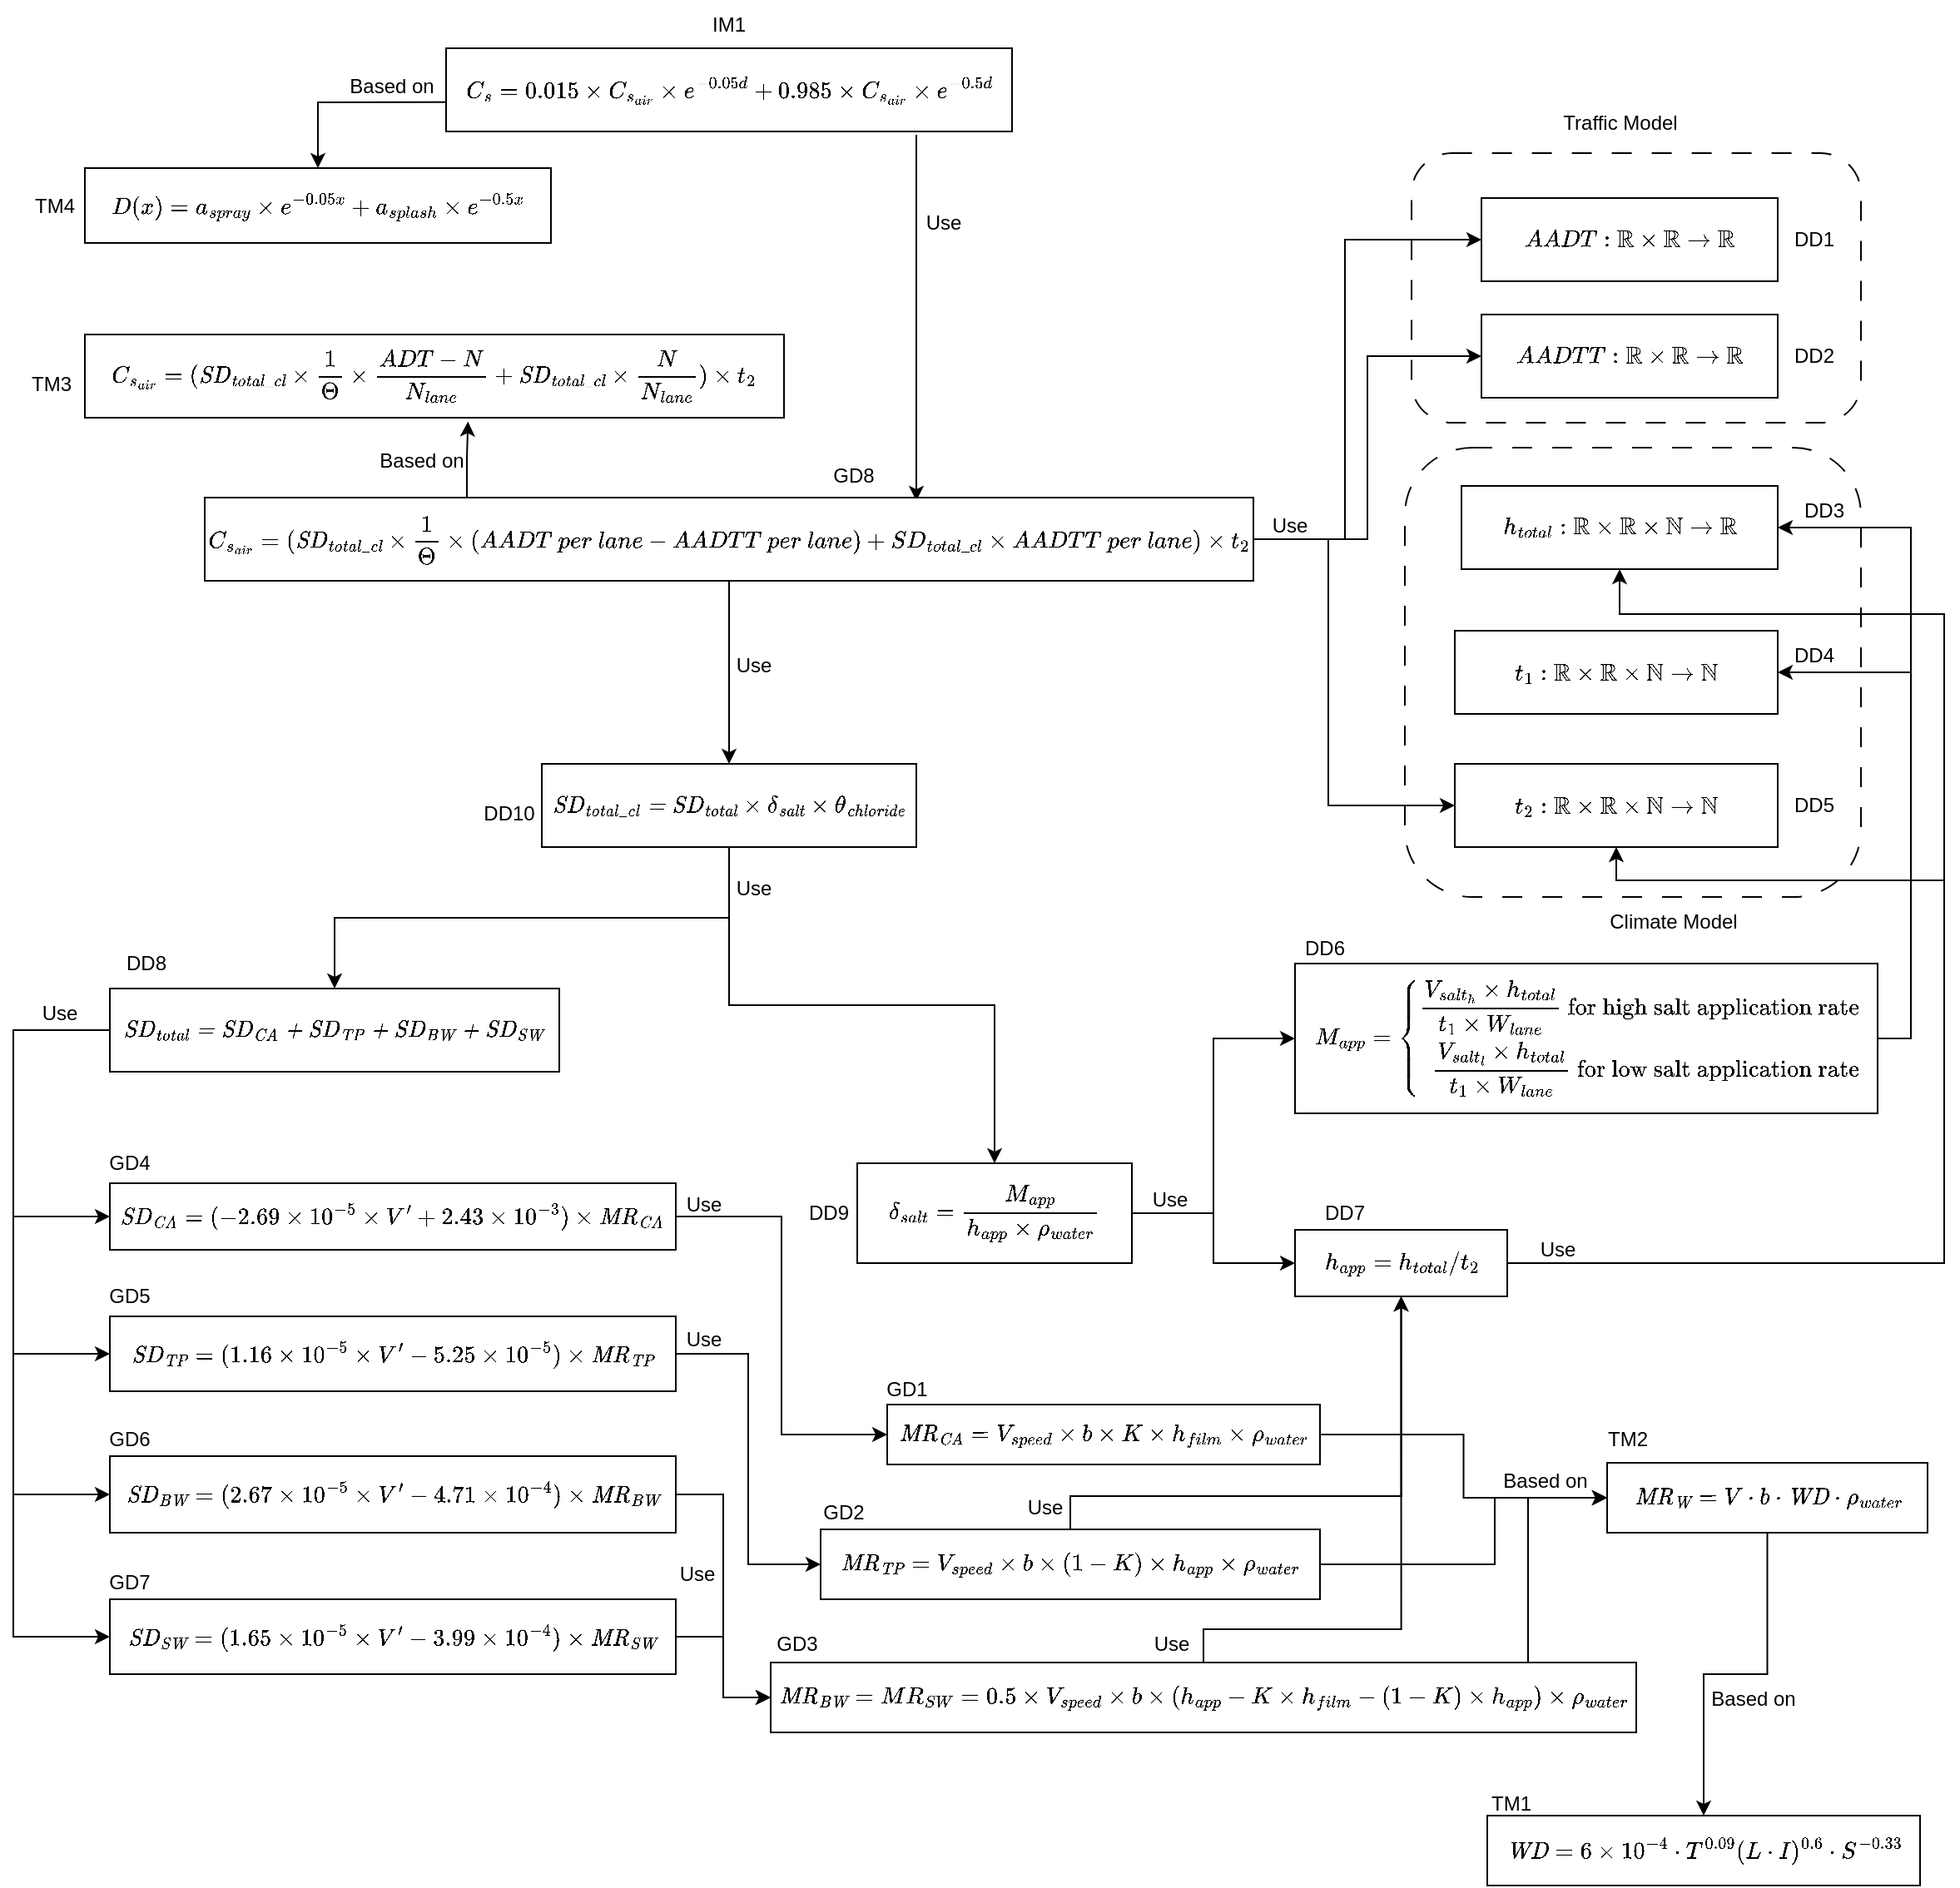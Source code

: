 <mxfile version="24.6.4" type="device">
  <diagram name="Page-1" id="1k6B99gD8dEa5np927o4">
    <mxGraphModel dx="1447" dy="1712" grid="1" gridSize="10" guides="1" tooltips="1" connect="1" arrows="1" fold="1" page="1" pageScale="1" pageWidth="850" pageHeight="1100" math="1" shadow="0">
      <root>
        <mxCell id="0" />
        <mxCell id="1" parent="0" />
        <mxCell id="QRUZjEv_CoTgl3wLpoFF-10" value="" style="rounded=1;whiteSpace=wrap;html=1;fillColor=none;strokeColor=default;dashed=1;dashPattern=12 12;" parent="1" vertex="1">
          <mxGeometry x="846" y="-40" width="274" height="270" as="geometry" />
        </mxCell>
        <mxCell id="-X4KIvyzEZClRnqMIglF-11" value="GD8" style="text;html=1;align=center;verticalAlign=middle;whiteSpace=wrap;rounded=0;" parent="1" vertex="1">
          <mxGeometry x="485" y="-38" width="60" height="30" as="geometry" />
        </mxCell>
        <mxCell id="-X4KIvyzEZClRnqMIglF-14" value="IM1" style="text;html=1;align=center;verticalAlign=middle;whiteSpace=wrap;rounded=0;" parent="1" vertex="1">
          <mxGeometry x="410" y="-309" width="60" height="30" as="geometry" />
        </mxCell>
        <mxCell id="QRUZjEv_CoTgl3wLpoFF-20" style="edgeStyle=orthogonalEdgeStyle;rounded=0;orthogonalLoop=1;jettySize=auto;html=1;exitX=0;exitY=0.5;exitDx=0;exitDy=0;entryX=0.5;entryY=0;entryDx=0;entryDy=0;" parent="1" target="QRUZjEv_CoTgl3wLpoFF-19" edge="1">
          <mxGeometry relative="1" as="geometry">
            <mxPoint x="413" y="-248" as="sourcePoint" />
          </mxGeometry>
        </mxCell>
        <mxCell id="QRUZjEv_CoTgl3wLpoFF-62" style="edgeStyle=orthogonalEdgeStyle;rounded=0;orthogonalLoop=1;jettySize=auto;html=1;entryX=0.5;entryY=0;entryDx=0;entryDy=0;" parent="1" edge="1">
          <mxGeometry relative="1" as="geometry">
            <mxPoint x="552.5" y="-228" as="sourcePoint" />
            <mxPoint x="552.5" y="-8" as="targetPoint" />
          </mxGeometry>
        </mxCell>
        <mxCell id="-X4KIvyzEZClRnqMIglF-18" value="$$C_s = 0.015 \times C_{s_{air}} \times e^{-0.05d} + 0.985 \times C_{s_{air}} \times e^{-0.5d}$$" style="rounded=0;whiteSpace=wrap;html=1;" parent="1" vertex="1">
          <mxGeometry x="270" y="-280" width="340" height="50" as="geometry" />
        </mxCell>
        <mxCell id="QRUZjEv_CoTgl3wLpoFF-63" style="edgeStyle=orthogonalEdgeStyle;rounded=0;orthogonalLoop=1;jettySize=auto;html=1;exitX=0.5;exitY=1;exitDx=0;exitDy=0;entryX=0.5;entryY=0;entryDx=0;entryDy=0;" parent="1" source="-X4KIvyzEZClRnqMIglF-19" target="QRUZjEv_CoTgl3wLpoFF-16" edge="1">
          <mxGeometry relative="1" as="geometry" />
        </mxCell>
        <mxCell id="QRUZjEv_CoTgl3wLpoFF-106" style="edgeStyle=orthogonalEdgeStyle;rounded=0;orthogonalLoop=1;jettySize=auto;html=1;entryX=0;entryY=0.5;entryDx=0;entryDy=0;fontFamily=Helvetica;fontSize=12;fontColor=default;" parent="1" source="-X4KIvyzEZClRnqMIglF-19" target="-X4KIvyzEZClRnqMIglF-23" edge="1">
          <mxGeometry relative="1" as="geometry">
            <Array as="points">
              <mxPoint x="810" y="15" />
              <mxPoint x="810" y="-165" />
            </Array>
          </mxGeometry>
        </mxCell>
        <mxCell id="QRUZjEv_CoTgl3wLpoFF-107" style="edgeStyle=orthogonalEdgeStyle;rounded=0;orthogonalLoop=1;jettySize=auto;html=1;entryX=0;entryY=0.5;entryDx=0;entryDy=0;fontFamily=Helvetica;fontSize=12;fontColor=default;" parent="1" source="-X4KIvyzEZClRnqMIglF-19" target="-X4KIvyzEZClRnqMIglF-25" edge="1">
          <mxGeometry relative="1" as="geometry" />
        </mxCell>
        <mxCell id="QRUZjEv_CoTgl3wLpoFF-116" style="edgeStyle=orthogonalEdgeStyle;rounded=0;orthogonalLoop=1;jettySize=auto;html=1;entryX=0;entryY=0.5;entryDx=0;entryDy=0;fontFamily=Helvetica;fontSize=12;fontColor=default;" parent="1" source="-X4KIvyzEZClRnqMIglF-19" target="QRUZjEv_CoTgl3wLpoFF-3" edge="1">
          <mxGeometry relative="1" as="geometry">
            <Array as="points">
              <mxPoint x="800" y="15" />
              <mxPoint x="800" y="175" />
            </Array>
          </mxGeometry>
        </mxCell>
        <mxCell id="-X4KIvyzEZClRnqMIglF-19" value="$$C_{s_{air}} = (\mathit{SD_{total\_cl}} \times \frac{1}{\Theta} \times (AADT~ per~ lane - AADTT ~per~ lane) + SD_{total\_cl} \times AADTT ~per~ lane) \times t_2$$" style="rounded=0;whiteSpace=wrap;html=1;" parent="1" vertex="1">
          <mxGeometry x="125" y="-10" width="630" height="50" as="geometry" />
        </mxCell>
        <mxCell id="-X4KIvyzEZClRnqMIglF-22" value="Use" style="text;html=1;align=center;verticalAlign=middle;whiteSpace=wrap;rounded=0;" parent="1" vertex="1">
          <mxGeometry x="539" y="-190" width="60" height="30" as="geometry" />
        </mxCell>
        <mxCell id="QRUZjEv_CoTgl3wLpoFF-6" value="DD3" style="text;html=1;align=center;verticalAlign=middle;whiteSpace=wrap;rounded=0;" parent="1" vertex="1">
          <mxGeometry x="1067.5" y="-17" width="60" height="30" as="geometry" />
        </mxCell>
        <mxCell id="QRUZjEv_CoTgl3wLpoFF-7" value="DD4" style="text;html=1;align=center;verticalAlign=middle;whiteSpace=wrap;rounded=0;" parent="1" vertex="1">
          <mxGeometry x="1062" y="70" width="60" height="30" as="geometry" />
        </mxCell>
        <mxCell id="QRUZjEv_CoTgl3wLpoFF-8" value="DD5" style="text;html=1;align=center;verticalAlign=middle;whiteSpace=wrap;rounded=0;" parent="1" vertex="1">
          <mxGeometry x="1062" y="160" width="60" height="30" as="geometry" />
        </mxCell>
        <mxCell id="QRUZjEv_CoTgl3wLpoFF-102" style="edgeStyle=orthogonalEdgeStyle;rounded=0;orthogonalLoop=1;jettySize=auto;html=1;entryX=0.5;entryY=0;entryDx=0;entryDy=0;" parent="1" source="QRUZjEv_CoTgl3wLpoFF-16" target="QRUZjEv_CoTgl3wLpoFF-18" edge="1">
          <mxGeometry relative="1" as="geometry" />
        </mxCell>
        <mxCell id="QRUZjEv_CoTgl3wLpoFF-103" style="edgeStyle=orthogonalEdgeStyle;rounded=0;orthogonalLoop=1;jettySize=auto;html=1;entryX=0.5;entryY=0;entryDx=0;entryDy=0;" parent="1" source="QRUZjEv_CoTgl3wLpoFF-16" target="QRUZjEv_CoTgl3wLpoFF-17" edge="1">
          <mxGeometry relative="1" as="geometry" />
        </mxCell>
        <mxCell id="QRUZjEv_CoTgl3wLpoFF-16" value="$$\mathit{SD_{total\_cl} =SD_{total} \times \delta_{salt} \times \theta_{chloride}}$$" style="rounded=0;whiteSpace=wrap;html=1;" parent="1" vertex="1">
          <mxGeometry x="327.5" y="150" width="225" height="50" as="geometry" />
        </mxCell>
        <mxCell id="QRUZjEv_CoTgl3wLpoFF-104" style="edgeStyle=orthogonalEdgeStyle;rounded=0;orthogonalLoop=1;jettySize=auto;html=1;entryX=0;entryY=0.5;entryDx=0;entryDy=0;fontFamily=Helvetica;fontSize=12;fontColor=default;" parent="1" source="QRUZjEv_CoTgl3wLpoFF-18" target="QRUZjEv_CoTgl3wLpoFF-25" edge="1">
          <mxGeometry relative="1" as="geometry" />
        </mxCell>
        <mxCell id="QRUZjEv_CoTgl3wLpoFF-105" style="edgeStyle=orthogonalEdgeStyle;rounded=0;orthogonalLoop=1;jettySize=auto;html=1;entryX=0;entryY=0.5;entryDx=0;entryDy=0;fontFamily=Helvetica;fontSize=12;fontColor=default;" parent="1" source="QRUZjEv_CoTgl3wLpoFF-18" target="QRUZjEv_CoTgl3wLpoFF-26" edge="1">
          <mxGeometry relative="1" as="geometry" />
        </mxCell>
        <mxCell id="QRUZjEv_CoTgl3wLpoFF-18" value="$$\delta_{salt} =\frac{M_{app}}{h_{app} \times \rho_{water}}$$" style="rounded=0;whiteSpace=wrap;html=1;" parent="1" vertex="1">
          <mxGeometry x="517" y="390" width="165" height="60" as="geometry" />
        </mxCell>
        <mxCell id="QRUZjEv_CoTgl3wLpoFF-19" value="$$D(x) = a_{spray} \times e^{-0.05x} + a_{splash} \times e^{-0.5x}$$" style="rounded=0;whiteSpace=wrap;html=1;" parent="1" vertex="1">
          <mxGeometry x="53" y="-208" width="280" height="45" as="geometry" />
        </mxCell>
        <mxCell id="QRUZjEv_CoTgl3wLpoFF-21" value="Based on" style="text;html=1;align=center;verticalAlign=middle;resizable=0;points=[];autosize=1;strokeColor=none;fillColor=none;" parent="1" vertex="1">
          <mxGeometry x="202" y="-272" width="70" height="30" as="geometry" />
        </mxCell>
        <mxCell id="QRUZjEv_CoTgl3wLpoFF-22" value="DD10" style="text;html=1;align=center;verticalAlign=middle;whiteSpace=wrap;rounded=0;" parent="1" vertex="1">
          <mxGeometry x="278" y="165" width="60" height="30" as="geometry" />
        </mxCell>
        <mxCell id="QRUZjEv_CoTgl3wLpoFF-24" value="DD9" style="text;html=1;align=center;verticalAlign=middle;whiteSpace=wrap;rounded=0;" parent="1" vertex="1">
          <mxGeometry x="470" y="405" width="60" height="30" as="geometry" />
        </mxCell>
        <mxCell id="QRUZjEv_CoTgl3wLpoFF-111" style="edgeStyle=orthogonalEdgeStyle;rounded=0;orthogonalLoop=1;jettySize=auto;html=1;entryX=0.5;entryY=1;entryDx=0;entryDy=0;fontFamily=Helvetica;fontSize=12;fontColor=default;" parent="1" source="QRUZjEv_CoTgl3wLpoFF-26" target="QRUZjEv_CoTgl3wLpoFF-3" edge="1">
          <mxGeometry relative="1" as="geometry">
            <Array as="points">
              <mxPoint x="1170" y="450" />
              <mxPoint x="1170" y="220" />
              <mxPoint x="973" y="220" />
            </Array>
          </mxGeometry>
        </mxCell>
        <mxCell id="QRUZjEv_CoTgl3wLpoFF-114" style="edgeStyle=orthogonalEdgeStyle;rounded=0;orthogonalLoop=1;jettySize=auto;html=1;entryX=0.5;entryY=1;entryDx=0;entryDy=0;fontFamily=Helvetica;fontSize=12;fontColor=default;" parent="1" source="QRUZjEv_CoTgl3wLpoFF-26" target="-X4KIvyzEZClRnqMIglF-26" edge="1">
          <mxGeometry relative="1" as="geometry">
            <Array as="points">
              <mxPoint x="1170" y="450" />
              <mxPoint x="1170" y="60" />
              <mxPoint x="975" y="60" />
            </Array>
          </mxGeometry>
        </mxCell>
        <mxCell id="QRUZjEv_CoTgl3wLpoFF-26" value="$$h_{app} = h_{total}/t_2$$" style="rounded=0;whiteSpace=wrap;html=1;" parent="1" vertex="1">
          <mxGeometry x="780" y="430" width="127.5" height="40" as="geometry" />
        </mxCell>
        <mxCell id="QRUZjEv_CoTgl3wLpoFF-28" value="DD7" style="text;html=1;align=center;verticalAlign=middle;whiteSpace=wrap;rounded=0;" parent="1" vertex="1">
          <mxGeometry x="780" y="405" width="60" height="30" as="geometry" />
        </mxCell>
        <mxCell id="QRUZjEv_CoTgl3wLpoFF-52" value="TM4" style="text;html=1;align=center;verticalAlign=middle;whiteSpace=wrap;rounded=0;" parent="1" vertex="1">
          <mxGeometry x="5" y="-200.5" width="60" height="30" as="geometry" />
        </mxCell>
        <mxCell id="QRUZjEv_CoTgl3wLpoFF-53" value="$$C_{{s}_{air}} = (\mathit{SD_{total\_cl}} \times \frac{1}{\Theta} \times \frac{ADT-N}{N_{lane}}+ \mathit{SD_{total\_cl}} \times \frac{N}{N_{lane}}) \times t_2$$" style="rounded=0;whiteSpace=wrap;html=1;" parent="1" vertex="1">
          <mxGeometry x="53" y="-108" width="420" height="50" as="geometry" />
        </mxCell>
        <mxCell id="QRUZjEv_CoTgl3wLpoFF-54" value="TM3" style="text;html=1;align=center;verticalAlign=middle;whiteSpace=wrap;rounded=0;" parent="1" vertex="1">
          <mxGeometry x="3" y="-93" width="60" height="30" as="geometry" />
        </mxCell>
        <mxCell id="QRUZjEv_CoTgl3wLpoFF-59" value="$$\mathit{WD} = 6 \times 10^{-4} \cdot T^{0.09} (L \cdot I)^{0.6} \cdot S^{-0.33}$$" style="rounded=0;whiteSpace=wrap;html=1;" parent="1" vertex="1">
          <mxGeometry x="895.5" y="782" width="260" height="42" as="geometry" />
        </mxCell>
        <mxCell id="QRUZjEv_CoTgl3wLpoFF-60" value="TM1" style="text;html=1;align=center;verticalAlign=middle;whiteSpace=wrap;rounded=0;" parent="1" vertex="1">
          <mxGeometry x="880" y="760" width="60" height="30" as="geometry" />
        </mxCell>
        <mxCell id="QRUZjEv_CoTgl3wLpoFF-66" value="Use" style="text;html=1;align=center;verticalAlign=middle;whiteSpace=wrap;rounded=0;" parent="1" vertex="1">
          <mxGeometry x="425" y="76" width="60" height="30" as="geometry" />
        </mxCell>
        <mxCell id="QRUZjEv_CoTgl3wLpoFF-72" value="Use" style="text;html=1;align=center;verticalAlign=middle;whiteSpace=wrap;rounded=0;" parent="1" vertex="1">
          <mxGeometry x="675" y="397" width="60" height="30" as="geometry" />
        </mxCell>
        <mxCell id="QRUZjEv_CoTgl3wLpoFF-4" value="DD1" style="text;html=1;align=center;verticalAlign=middle;whiteSpace=wrap;rounded=0;" parent="1" vertex="1">
          <mxGeometry x="1062" y="-180" width="60" height="30" as="geometry" />
        </mxCell>
        <mxCell id="QRUZjEv_CoTgl3wLpoFF-5" value="DD2" style="text;html=1;align=center;verticalAlign=middle;whiteSpace=wrap;rounded=0;" parent="1" vertex="1">
          <mxGeometry x="1062" y="-110" width="60" height="30" as="geometry" />
        </mxCell>
        <mxCell id="QRUZjEv_CoTgl3wLpoFF-109" style="edgeStyle=orthogonalEdgeStyle;rounded=0;orthogonalLoop=1;jettySize=auto;html=1;entryX=1;entryY=0.5;entryDx=0;entryDy=0;fontFamily=Helvetica;fontSize=12;fontColor=default;" parent="1" source="QRUZjEv_CoTgl3wLpoFF-25" target="QRUZjEv_CoTgl3wLpoFF-2" edge="1">
          <mxGeometry relative="1" as="geometry">
            <Array as="points">
              <mxPoint x="1150" y="315" />
              <mxPoint x="1150" y="95" />
            </Array>
          </mxGeometry>
        </mxCell>
        <mxCell id="QRUZjEv_CoTgl3wLpoFF-115" style="edgeStyle=orthogonalEdgeStyle;rounded=0;orthogonalLoop=1;jettySize=auto;html=1;entryX=1;entryY=0.5;entryDx=0;entryDy=0;fontFamily=Helvetica;fontSize=12;fontColor=default;" parent="1" source="QRUZjEv_CoTgl3wLpoFF-25" target="-X4KIvyzEZClRnqMIglF-26" edge="1">
          <mxGeometry relative="1" as="geometry">
            <Array as="points">
              <mxPoint x="1150" y="315" />
              <mxPoint x="1150" y="8" />
            </Array>
          </mxGeometry>
        </mxCell>
        <mxCell id="QRUZjEv_CoTgl3wLpoFF-25" value="$$M_{app}= \left\{ \begin{aligned}&amp;nbsp;\frac{V_{salt_h} \times h_{total}}{t_1 \times W_{lane}} ~ \text{for high salt application rate} \\&lt;br&gt;&amp;nbsp;\frac{V_{salt_l} \times h_{total}}{t_1 \times W_{lane}} ~&amp;nbsp; \text{for low salt application rate}&amp;nbsp;\end{aligned} \right.$$" style="rounded=0;whiteSpace=wrap;html=1;fontStyle=1" parent="1" vertex="1">
          <mxGeometry x="780" y="270" width="350" height="90" as="geometry" />
        </mxCell>
        <mxCell id="QRUZjEv_CoTgl3wLpoFF-1" value="" style="rounded=1;whiteSpace=wrap;html=1;fillColor=none;strokeColor=default;dashed=1;dashPattern=12 12;" parent="1" vertex="1">
          <mxGeometry x="850" y="-217" width="270" height="162" as="geometry" />
        </mxCell>
        <mxCell id="QRUZjEv_CoTgl3wLpoFF-27" value="DD6" style="text;html=1;align=center;verticalAlign=middle;whiteSpace=wrap;rounded=0;" parent="1" vertex="1">
          <mxGeometry x="768" y="246" width="60" height="30" as="geometry" />
        </mxCell>
        <mxCell id="-X4KIvyzEZClRnqMIglF-23" value="$$AADT:\mathbb{R} \times \mathbb{R} \rightarrow \mathbb{R}  $$" style="rounded=0;whiteSpace=wrap;html=1;" parent="1" vertex="1">
          <mxGeometry x="892" y="-190" width="178" height="50" as="geometry" />
        </mxCell>
        <mxCell id="-X4KIvyzEZClRnqMIglF-25" value="$$AADTT:\mathbb{R} \times \mathbb{R} \rightarrow \mathbb{R}  $$" style="rounded=0;whiteSpace=wrap;html=1;" parent="1" vertex="1">
          <mxGeometry x="892" y="-120" width="178" height="50" as="geometry" />
        </mxCell>
        <mxCell id="-X4KIvyzEZClRnqMIglF-26" value="$$h_{total}: \mathbb{R} \times \mathbb{R} \times \mathbb{N}&amp;nbsp; \rightarrow \mathbb{R}$$" style="rounded=0;whiteSpace=wrap;html=1;" parent="1" vertex="1">
          <mxGeometry x="880" y="-17" width="190" height="50" as="geometry" />
        </mxCell>
        <mxCell id="QRUZjEv_CoTgl3wLpoFF-2" value="$$t_1: \mathbb{R} \times \mathbb{R} \times \mathbb{N}&amp;nbsp; \rightarrow&amp;nbsp;\mathbb{N}$$" style="rounded=0;whiteSpace=wrap;html=1;" parent="1" vertex="1">
          <mxGeometry x="876" y="70" width="194" height="50" as="geometry" />
        </mxCell>
        <mxCell id="QRUZjEv_CoTgl3wLpoFF-3" value="$$t_2: \mathbb{R} \times \mathbb{R} \times \mathbb{N}&amp;nbsp; \rightarrow&amp;nbsp;\mathbb{N}$$" style="rounded=0;whiteSpace=wrap;html=1;" parent="1" vertex="1">
          <mxGeometry x="876" y="150" width="194" height="50" as="geometry" />
        </mxCell>
        <mxCell id="QRUZjEv_CoTgl3wLpoFF-9" value="Traffic Model" style="text;html=1;align=center;verticalAlign=middle;whiteSpace=wrap;rounded=0;" parent="1" vertex="1">
          <mxGeometry x="927.5" y="-250" width="95" height="30" as="geometry" />
        </mxCell>
        <mxCell id="QRUZjEv_CoTgl3wLpoFF-11" value="Climate Model" style="text;html=1;align=center;verticalAlign=middle;whiteSpace=wrap;rounded=0;" parent="1" vertex="1">
          <mxGeometry x="959.5" y="230" width="95" height="30" as="geometry" />
        </mxCell>
        <mxCell id="QRUZjEv_CoTgl3wLpoFF-117" value="Use" style="text;html=1;align=center;verticalAlign=middle;whiteSpace=wrap;rounded=0;" parent="1" vertex="1">
          <mxGeometry x="907.5" y="427" width="60" height="30" as="geometry" />
        </mxCell>
        <mxCell id="QRUZjEv_CoTgl3wLpoFF-118" value="Use" style="text;html=1;align=center;verticalAlign=middle;whiteSpace=wrap;rounded=0;" parent="1" vertex="1">
          <mxGeometry x="747" y="-8" width="60" height="30" as="geometry" />
        </mxCell>
        <mxCell id="QRUZjEv_CoTgl3wLpoFF-119" value="Use" style="text;html=1;align=center;verticalAlign=middle;whiteSpace=wrap;rounded=0;" parent="1" vertex="1">
          <mxGeometry x="425" y="210" width="60" height="30" as="geometry" />
        </mxCell>
        <mxCell id="QRUZjEv_CoTgl3wLpoFF-120" style="edgeStyle=orthogonalEdgeStyle;rounded=0;orthogonalLoop=1;jettySize=auto;html=1;entryX=0;entryY=0.5;entryDx=0;entryDy=0;fontFamily=Helvetica;fontSize=12;fontColor=default;" parent="1" source="QRUZjEv_CoTgl3wLpoFF-17" target="QRUZjEv_CoTgl3wLpoFF-33" edge="1">
          <mxGeometry relative="1" as="geometry">
            <Array as="points">
              <mxPoint x="10" y="310" />
              <mxPoint x="10" y="422" />
            </Array>
          </mxGeometry>
        </mxCell>
        <mxCell id="QRUZjEv_CoTgl3wLpoFF-121" style="edgeStyle=orthogonalEdgeStyle;rounded=0;orthogonalLoop=1;jettySize=auto;html=1;entryX=0;entryY=0.5;entryDx=0;entryDy=0;fontFamily=Helvetica;fontSize=12;fontColor=default;" parent="1" source="QRUZjEv_CoTgl3wLpoFF-17" target="QRUZjEv_CoTgl3wLpoFF-37" edge="1">
          <mxGeometry relative="1" as="geometry">
            <Array as="points">
              <mxPoint x="10" y="310" />
              <mxPoint x="10" y="504" />
            </Array>
          </mxGeometry>
        </mxCell>
        <mxCell id="QRUZjEv_CoTgl3wLpoFF-122" style="edgeStyle=orthogonalEdgeStyle;rounded=0;orthogonalLoop=1;jettySize=auto;html=1;entryX=0;entryY=0.5;entryDx=0;entryDy=0;fontFamily=Helvetica;fontSize=12;fontColor=default;" parent="1" source="QRUZjEv_CoTgl3wLpoFF-17" target="QRUZjEv_CoTgl3wLpoFF-38" edge="1">
          <mxGeometry relative="1" as="geometry">
            <Array as="points">
              <mxPoint x="10" y="310" />
              <mxPoint x="10" y="589" />
            </Array>
          </mxGeometry>
        </mxCell>
        <mxCell id="QRUZjEv_CoTgl3wLpoFF-123" style="edgeStyle=orthogonalEdgeStyle;rounded=0;orthogonalLoop=1;jettySize=auto;html=1;entryX=0;entryY=0.5;entryDx=0;entryDy=0;fontFamily=Helvetica;fontSize=12;fontColor=default;" parent="1" source="QRUZjEv_CoTgl3wLpoFF-17" target="QRUZjEv_CoTgl3wLpoFF-39" edge="1">
          <mxGeometry relative="1" as="geometry">
            <Array as="points">
              <mxPoint x="10" y="310" />
              <mxPoint x="10" y="674" />
            </Array>
          </mxGeometry>
        </mxCell>
        <mxCell id="QRUZjEv_CoTgl3wLpoFF-17" value="$$\mathit{SD_{total} = SD_{CA} + SD_{TP} + SD_{BW} + SD_{SW}}$$" style="rounded=0;whiteSpace=wrap;html=1;" parent="1" vertex="1">
          <mxGeometry x="68" y="285" width="270" height="50" as="geometry" />
        </mxCell>
        <mxCell id="QRUZjEv_CoTgl3wLpoFF-23" value="DD8" style="text;html=1;align=center;verticalAlign=middle;whiteSpace=wrap;rounded=0;" parent="1" vertex="1">
          <mxGeometry x="60" y="255" width="60" height="30" as="geometry" />
        </mxCell>
        <mxCell id="QRUZjEv_CoTgl3wLpoFF-127" style="edgeStyle=orthogonalEdgeStyle;rounded=0;orthogonalLoop=1;jettySize=auto;html=1;entryX=0;entryY=0.5;entryDx=0;entryDy=0;fontFamily=Helvetica;fontSize=12;fontColor=default;" parent="1" source="QRUZjEv_CoTgl3wLpoFF-33" target="QRUZjEv_CoTgl3wLpoFF-44" edge="1">
          <mxGeometry relative="1" as="geometry" />
        </mxCell>
        <mxCell id="QRUZjEv_CoTgl3wLpoFF-33" value="$$\mathit{SD_{CA}} = (-2.69 \times 10^{-5} \times V&#39; + 2.43 \times 10^{-3}) \times \mathit{MR_{CA}}$$" style="rounded=0;whiteSpace=wrap;html=1;" parent="1" vertex="1">
          <mxGeometry x="68" y="402" width="340" height="40" as="geometry" />
        </mxCell>
        <mxCell id="QRUZjEv_CoTgl3wLpoFF-128" style="edgeStyle=orthogonalEdgeStyle;rounded=0;orthogonalLoop=1;jettySize=auto;html=1;entryX=0;entryY=0.5;entryDx=0;entryDy=0;fontFamily=Helvetica;fontSize=12;fontColor=default;" parent="1" source="QRUZjEv_CoTgl3wLpoFF-37" target="QRUZjEv_CoTgl3wLpoFF-48" edge="1">
          <mxGeometry relative="1" as="geometry" />
        </mxCell>
        <mxCell id="QRUZjEv_CoTgl3wLpoFF-37" value="$$\mathit{SD_{TP}} = (1.16 \times 10^{-5} \times V&#39; - 5.25 \times 10^{-5}) \times \mathit{MR_{TP}}$$" style="rounded=0;whiteSpace=wrap;html=1;" parent="1" vertex="1">
          <mxGeometry x="68" y="482" width="340" height="45" as="geometry" />
        </mxCell>
        <mxCell id="QRUZjEv_CoTgl3wLpoFF-131" style="edgeStyle=orthogonalEdgeStyle;rounded=0;orthogonalLoop=1;jettySize=auto;html=1;entryX=0;entryY=0.5;entryDx=0;entryDy=0;fontFamily=Helvetica;fontSize=12;fontColor=default;" parent="1" source="QRUZjEv_CoTgl3wLpoFF-38" target="QRUZjEv_CoTgl3wLpoFF-49" edge="1">
          <mxGeometry relative="1" as="geometry" />
        </mxCell>
        <mxCell id="QRUZjEv_CoTgl3wLpoFF-38" value="$$\mathit{SD_{BW}} = (2.67 \times 10^{-5} \times V&#39; - 4.71 \times 10^{-4}) \times \mathit{MR_{BW}}$$" style="rounded=0;whiteSpace=wrap;html=1;" parent="1" vertex="1">
          <mxGeometry x="68" y="566" width="340" height="46" as="geometry" />
        </mxCell>
        <mxCell id="QRUZjEv_CoTgl3wLpoFF-129" style="edgeStyle=orthogonalEdgeStyle;rounded=0;orthogonalLoop=1;jettySize=auto;html=1;entryX=0;entryY=0.5;entryDx=0;entryDy=0;fontFamily=Helvetica;fontSize=12;fontColor=default;" parent="1" source="QRUZjEv_CoTgl3wLpoFF-39" target="QRUZjEv_CoTgl3wLpoFF-49" edge="1">
          <mxGeometry relative="1" as="geometry" />
        </mxCell>
        <mxCell id="QRUZjEv_CoTgl3wLpoFF-39" value="$$\mathit{SD_{SW}} = (1.65 \times 10^{-5} \times V&#39; - 3.99 \times 10^{-4}) \times \mathit{MR_{SW}}$$" style="rounded=0;whiteSpace=wrap;html=1;" parent="1" vertex="1">
          <mxGeometry x="68" y="652" width="340" height="45" as="geometry" />
        </mxCell>
        <mxCell id="QRUZjEv_CoTgl3wLpoFF-40" value="GD4" style="text;html=1;align=center;verticalAlign=middle;whiteSpace=wrap;rounded=0;" parent="1" vertex="1">
          <mxGeometry x="50" y="375" width="60" height="30" as="geometry" />
        </mxCell>
        <mxCell id="QRUZjEv_CoTgl3wLpoFF-42" value="GD5" style="text;html=1;align=center;verticalAlign=middle;whiteSpace=wrap;rounded=0;" parent="1" vertex="1">
          <mxGeometry x="50" y="455" width="60" height="30" as="geometry" />
        </mxCell>
        <mxCell id="QRUZjEv_CoTgl3wLpoFF-124" value="Use" style="text;html=1;align=center;verticalAlign=middle;whiteSpace=wrap;rounded=0;" parent="1" vertex="1">
          <mxGeometry x="8" y="285" width="60" height="30" as="geometry" />
        </mxCell>
        <mxCell id="QRUZjEv_CoTgl3wLpoFF-125" value="GD6" style="text;html=1;align=center;verticalAlign=middle;whiteSpace=wrap;rounded=0;" parent="1" vertex="1">
          <mxGeometry x="50" y="541" width="60" height="30" as="geometry" />
        </mxCell>
        <mxCell id="QRUZjEv_CoTgl3wLpoFF-126" value="GD7" style="text;html=1;align=center;verticalAlign=middle;whiteSpace=wrap;rounded=0;" parent="1" vertex="1">
          <mxGeometry x="50" y="627" width="60" height="30" as="geometry" />
        </mxCell>
        <mxCell id="QRUZjEv_CoTgl3wLpoFF-137" style="edgeStyle=orthogonalEdgeStyle;rounded=0;orthogonalLoop=1;jettySize=auto;html=1;entryX=0;entryY=0.5;entryDx=0;entryDy=0;fontFamily=Helvetica;fontSize=12;fontColor=default;" parent="1" source="QRUZjEv_CoTgl3wLpoFF-44" target="QRUZjEv_CoTgl3wLpoFF-57" edge="1">
          <mxGeometry relative="1" as="geometry" />
        </mxCell>
        <mxCell id="QRUZjEv_CoTgl3wLpoFF-44" value="$$\mathit{MR_{CA}} = V_{speed} \times b \times K \times h_{film} \times \rho_{water}$$" style="rounded=0;whiteSpace=wrap;html=1;" parent="1" vertex="1">
          <mxGeometry x="535" y="535" width="260" height="36" as="geometry" />
        </mxCell>
        <mxCell id="QRUZjEv_CoTgl3wLpoFF-45" value="GD1" style="text;html=1;align=center;verticalAlign=middle;whiteSpace=wrap;rounded=0;" parent="1" vertex="1">
          <mxGeometry x="517" y="511" width="60" height="30" as="geometry" />
        </mxCell>
        <mxCell id="QRUZjEv_CoTgl3wLpoFF-46" value="GD2" style="text;html=1;align=center;verticalAlign=middle;whiteSpace=wrap;rounded=0;" parent="1" vertex="1">
          <mxGeometry x="479" y="585" width="60" height="30" as="geometry" />
        </mxCell>
        <mxCell id="QRUZjEv_CoTgl3wLpoFF-139" style="edgeStyle=orthogonalEdgeStyle;rounded=0;orthogonalLoop=1;jettySize=auto;html=1;fontFamily=Helvetica;fontSize=12;fontColor=default;" parent="1" source="QRUZjEv_CoTgl3wLpoFF-48" target="QRUZjEv_CoTgl3wLpoFF-57" edge="1">
          <mxGeometry relative="1" as="geometry">
            <Array as="points">
              <mxPoint x="900" y="631" />
              <mxPoint x="900" y="591" />
            </Array>
          </mxGeometry>
        </mxCell>
        <mxCell id="QRUZjEv_CoTgl3wLpoFF-146" style="edgeStyle=orthogonalEdgeStyle;rounded=0;orthogonalLoop=1;jettySize=auto;html=1;entryX=0.5;entryY=1;entryDx=0;entryDy=0;fontFamily=Helvetica;fontSize=12;fontColor=default;" parent="1" source="QRUZjEv_CoTgl3wLpoFF-48" target="QRUZjEv_CoTgl3wLpoFF-26" edge="1">
          <mxGeometry relative="1" as="geometry">
            <Array as="points">
              <mxPoint x="645" y="590" />
              <mxPoint x="844" y="590" />
            </Array>
          </mxGeometry>
        </mxCell>
        <mxCell id="QRUZjEv_CoTgl3wLpoFF-48" value="$$\mathit{MR_{TP}} = V_{speed} \times b \times (1-K) \times h_{app} \times \rho_{water}$$" style="rounded=0;whiteSpace=wrap;html=1;" parent="1" vertex="1">
          <mxGeometry x="495" y="610" width="300" height="42" as="geometry" />
        </mxCell>
        <mxCell id="QRUZjEv_CoTgl3wLpoFF-47" value="GD3" style="text;html=1;align=center;verticalAlign=middle;whiteSpace=wrap;rounded=0;" parent="1" vertex="1">
          <mxGeometry x="451" y="664" width="60" height="30" as="geometry" />
        </mxCell>
        <mxCell id="QRUZjEv_CoTgl3wLpoFF-140" style="edgeStyle=orthogonalEdgeStyle;rounded=0;orthogonalLoop=1;jettySize=auto;html=1;entryX=0;entryY=0.5;entryDx=0;entryDy=0;fontFamily=Helvetica;fontSize=12;fontColor=default;" parent="1" source="QRUZjEv_CoTgl3wLpoFF-49" target="QRUZjEv_CoTgl3wLpoFF-57" edge="1">
          <mxGeometry relative="1" as="geometry">
            <Array as="points">
              <mxPoint x="920" y="591" />
            </Array>
          </mxGeometry>
        </mxCell>
        <mxCell id="QRUZjEv_CoTgl3wLpoFF-147" style="edgeStyle=orthogonalEdgeStyle;rounded=0;orthogonalLoop=1;jettySize=auto;html=1;entryX=0.5;entryY=1;entryDx=0;entryDy=0;fontFamily=Helvetica;fontSize=12;fontColor=default;" parent="1" source="QRUZjEv_CoTgl3wLpoFF-49" target="QRUZjEv_CoTgl3wLpoFF-26" edge="1">
          <mxGeometry relative="1" as="geometry">
            <Array as="points">
              <mxPoint x="725" y="670" />
              <mxPoint x="844" y="670" />
            </Array>
          </mxGeometry>
        </mxCell>
        <mxCell id="QRUZjEv_CoTgl3wLpoFF-49" value="$$\mathit{MR_{BW}} = MR_{SW} = 0.5 \times V_{speed} \times b \times (h_{app} - K \times h_{film} - (1-K) \times h_{app}) \times \rho_{water}$$" style="rounded=0;whiteSpace=wrap;html=1;" parent="1" vertex="1">
          <mxGeometry x="465" y="690" width="520" height="42" as="geometry" />
        </mxCell>
        <mxCell id="QRUZjEv_CoTgl3wLpoFF-133" value="Use" style="text;html=1;align=center;verticalAlign=middle;whiteSpace=wrap;rounded=0;" parent="1" vertex="1">
          <mxGeometry x="395" y="400" width="60" height="30" as="geometry" />
        </mxCell>
        <mxCell id="QRUZjEv_CoTgl3wLpoFF-134" value="Use" style="text;html=1;align=center;verticalAlign=middle;whiteSpace=wrap;rounded=0;" parent="1" vertex="1">
          <mxGeometry x="395" y="481" width="60" height="30" as="geometry" />
        </mxCell>
        <mxCell id="QRUZjEv_CoTgl3wLpoFF-135" value="Use" style="text;html=1;align=center;verticalAlign=middle;whiteSpace=wrap;rounded=0;" parent="1" vertex="1">
          <mxGeometry x="391" y="622" width="60" height="30" as="geometry" />
        </mxCell>
        <mxCell id="QRUZjEv_CoTgl3wLpoFF-142" style="edgeStyle=orthogonalEdgeStyle;rounded=0;orthogonalLoop=1;jettySize=auto;html=1;fontFamily=Helvetica;fontSize=12;fontColor=default;" parent="1" source="QRUZjEv_CoTgl3wLpoFF-57" target="QRUZjEv_CoTgl3wLpoFF-59" edge="1">
          <mxGeometry relative="1" as="geometry" />
        </mxCell>
        <mxCell id="QRUZjEv_CoTgl3wLpoFF-57" value="$$\mathit{MR_W} = V \cdot b \cdot \mathit{WD} \cdot \rho_{water}$$" style="rounded=0;whiteSpace=wrap;html=1;" parent="1" vertex="1">
          <mxGeometry x="967.5" y="570" width="192.5" height="42" as="geometry" />
        </mxCell>
        <mxCell id="QRUZjEv_CoTgl3wLpoFF-58" value="TM2" style="text;html=1;align=center;verticalAlign=middle;whiteSpace=wrap;rounded=0;" parent="1" vertex="1">
          <mxGeometry x="950" y="541" width="60" height="30" as="geometry" />
        </mxCell>
        <mxCell id="QRUZjEv_CoTgl3wLpoFF-141" value="Based on" style="text;html=1;align=center;verticalAlign=middle;resizable=0;points=[];autosize=1;strokeColor=none;fillColor=none;" parent="1" vertex="1">
          <mxGeometry x="894.5" y="566" width="70" height="30" as="geometry" />
        </mxCell>
        <mxCell id="QRUZjEv_CoTgl3wLpoFF-143" value="Based on" style="text;html=1;align=center;verticalAlign=middle;resizable=0;points=[];autosize=1;strokeColor=none;fillColor=none;" parent="1" vertex="1">
          <mxGeometry x="1020" y="697" width="70" height="30" as="geometry" />
        </mxCell>
        <mxCell id="QRUZjEv_CoTgl3wLpoFF-145" style="edgeStyle=orthogonalEdgeStyle;rounded=0;orthogonalLoop=1;jettySize=auto;html=1;exitX=0.25;exitY=0;exitDx=0;exitDy=0;entryX=0.548;entryY=1.046;entryDx=0;entryDy=0;entryPerimeter=0;fontFamily=Helvetica;fontSize=12;fontColor=default;" parent="1" source="-X4KIvyzEZClRnqMIglF-19" target="QRUZjEv_CoTgl3wLpoFF-53" edge="1">
          <mxGeometry relative="1" as="geometry" />
        </mxCell>
        <mxCell id="31OVEM9px4lBEH9UvISb-1" value="Based on" style="text;html=1;align=center;verticalAlign=middle;resizable=0;points=[];autosize=1;strokeColor=none;fillColor=none;" parent="1" vertex="1">
          <mxGeometry x="220" y="-47" width="70" height="30" as="geometry" />
        </mxCell>
        <mxCell id="YyJTOm5jImLcjF3UWd52-1" value="Use" style="text;html=1;align=center;verticalAlign=middle;whiteSpace=wrap;rounded=0;" vertex="1" parent="1">
          <mxGeometry x="600" y="582" width="60" height="30" as="geometry" />
        </mxCell>
        <mxCell id="YyJTOm5jImLcjF3UWd52-2" value="Use" style="text;html=1;align=center;verticalAlign=middle;whiteSpace=wrap;rounded=0;" vertex="1" parent="1">
          <mxGeometry x="676" y="664" width="60" height="30" as="geometry" />
        </mxCell>
      </root>
    </mxGraphModel>
  </diagram>
</mxfile>
